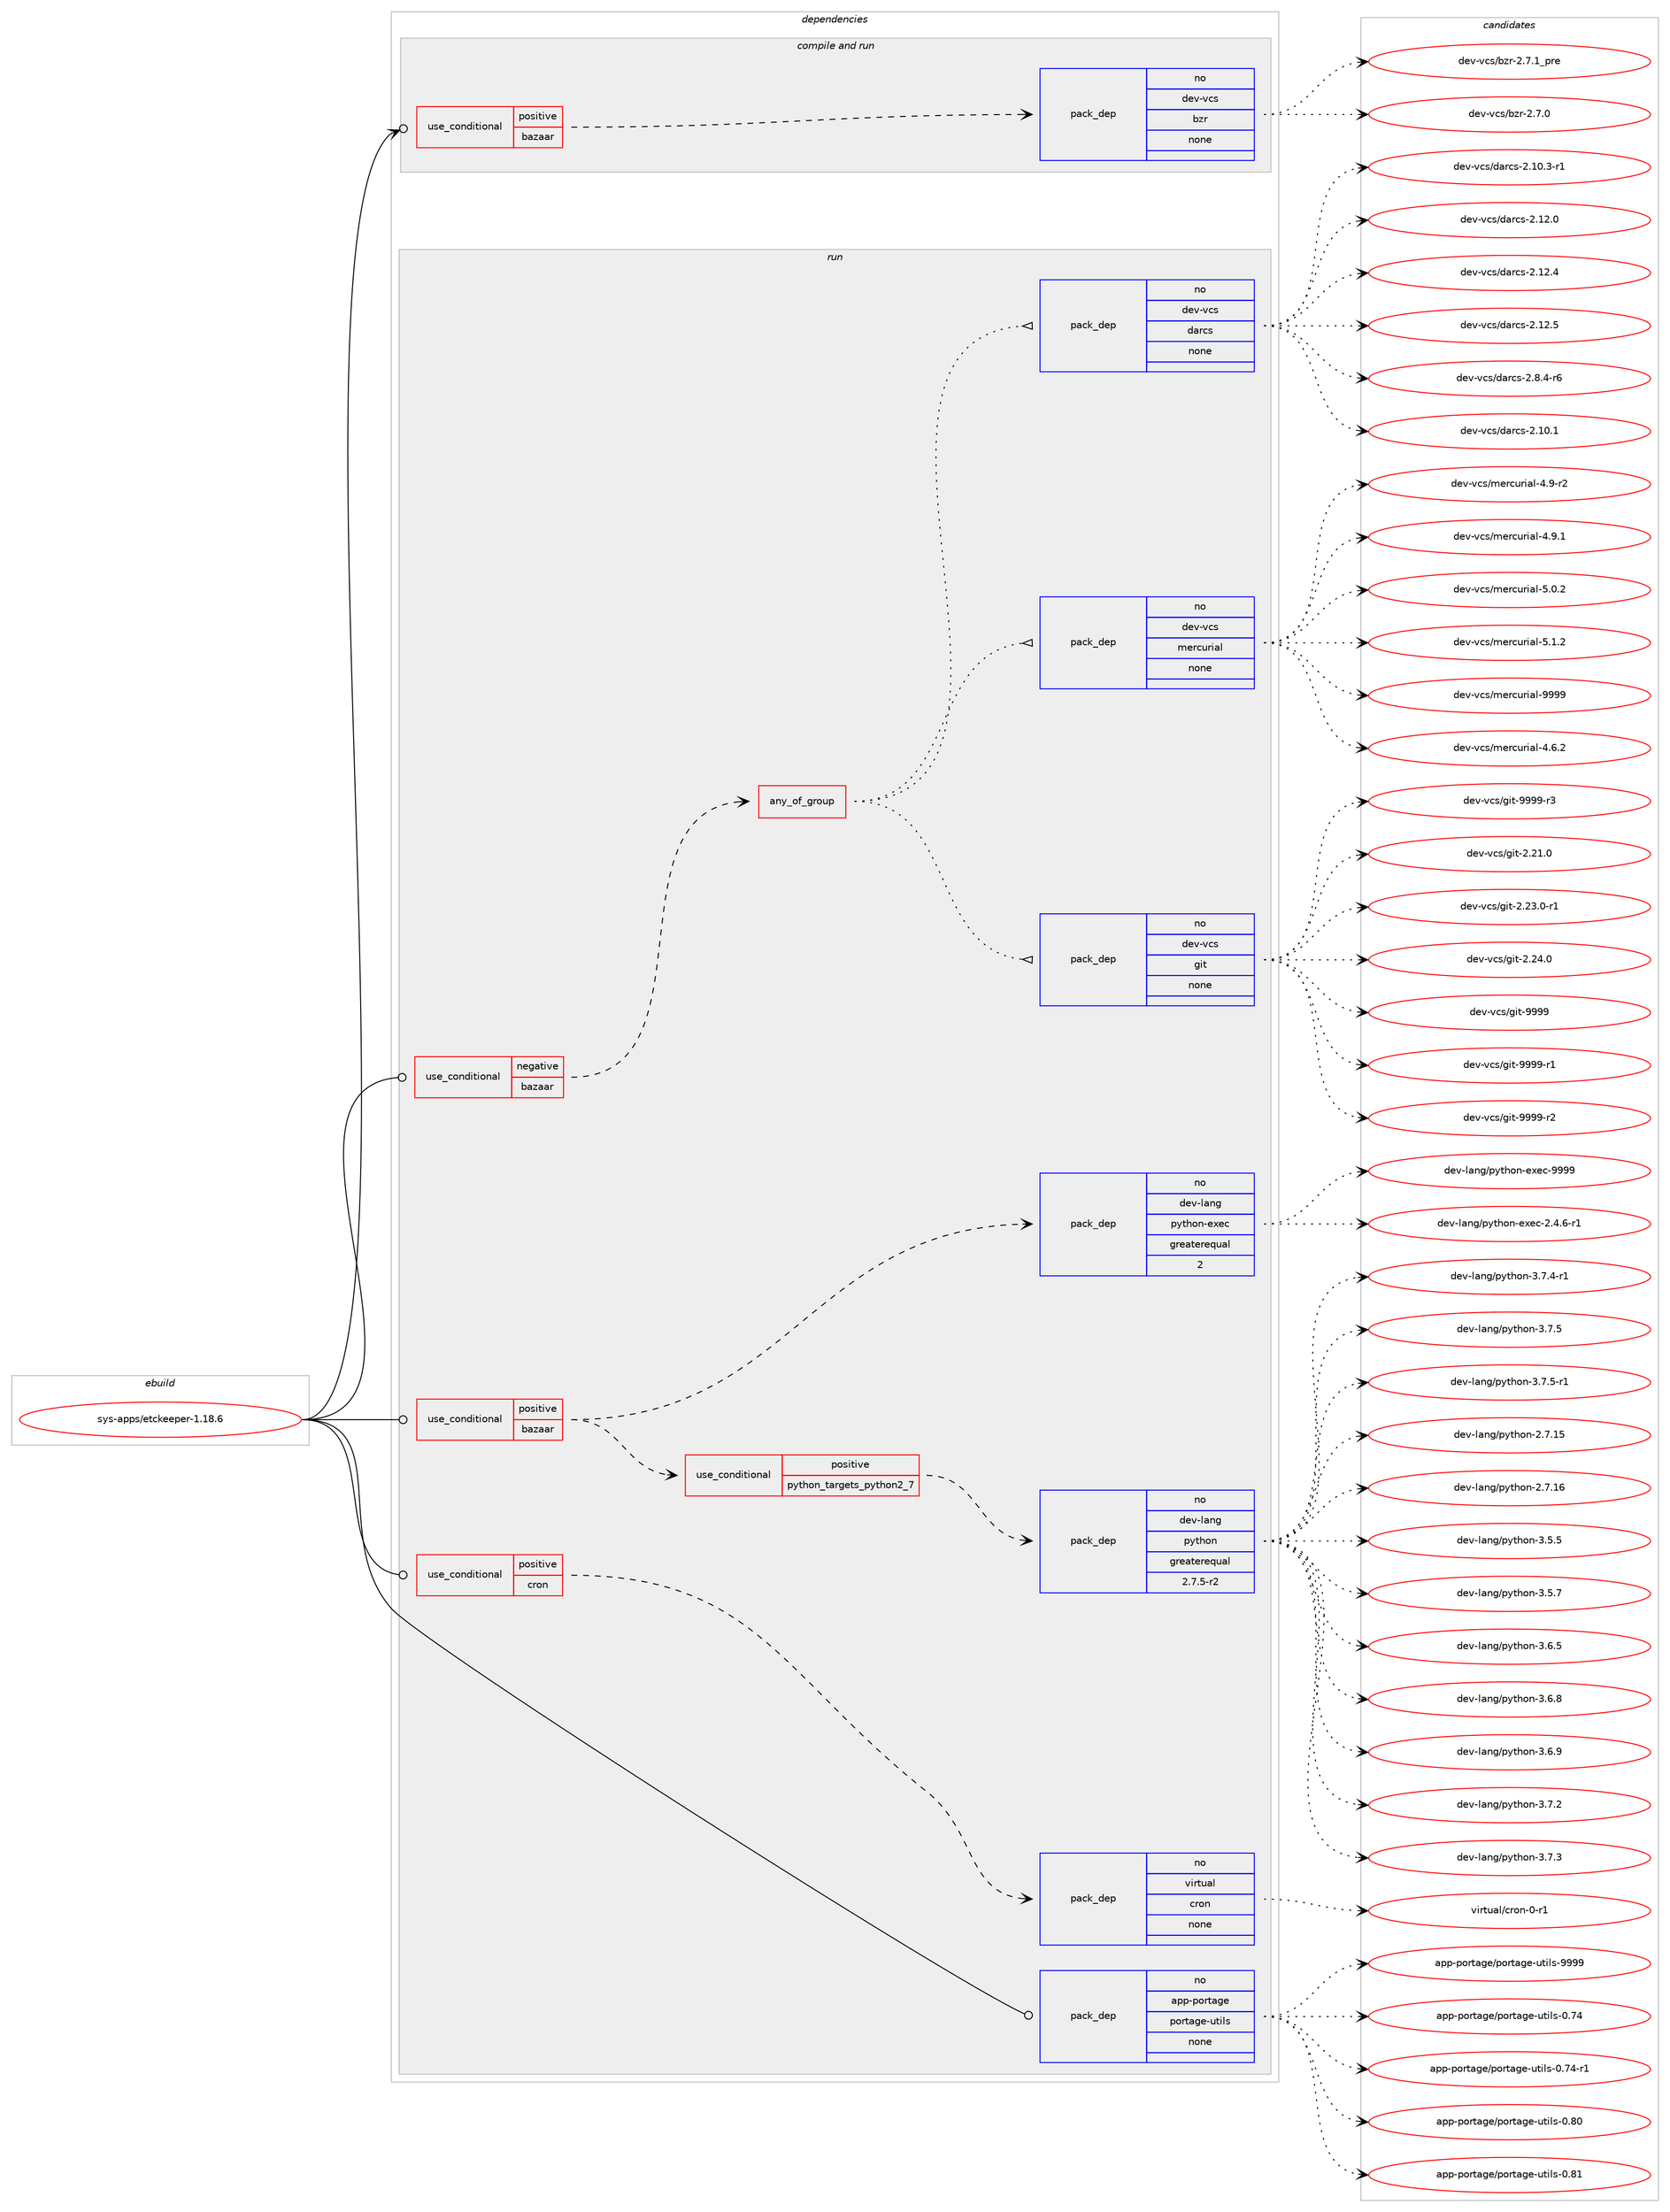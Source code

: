 digraph prolog {

# *************
# Graph options
# *************

newrank=true;
concentrate=true;
compound=true;
graph [rankdir=LR,fontname=Helvetica,fontsize=10,ranksep=1.5];#, ranksep=2.5, nodesep=0.2];
edge  [arrowhead=vee];
node  [fontname=Helvetica,fontsize=10];

# **********
# The ebuild
# **********

subgraph cluster_leftcol {
color=gray;
rank=same;
label=<<i>ebuild</i>>;
id [label="sys-apps/etckeeper-1.18.6", color=red, width=4, href="../sys-apps/etckeeper-1.18.6.svg"];
}

# ****************
# The dependencies
# ****************

subgraph cluster_midcol {
color=gray;
label=<<i>dependencies</i>>;
subgraph cluster_compile {
fillcolor="#eeeeee";
style=filled;
label=<<i>compile</i>>;
}
subgraph cluster_compileandrun {
fillcolor="#eeeeee";
style=filled;
label=<<i>compile and run</i>>;
subgraph cond210435 {
dependency874352 [label=<<TABLE BORDER="0" CELLBORDER="1" CELLSPACING="0" CELLPADDING="4"><TR><TD ROWSPAN="3" CELLPADDING="10">use_conditional</TD></TR><TR><TD>positive</TD></TR><TR><TD>bazaar</TD></TR></TABLE>>, shape=none, color=red];
subgraph pack648585 {
dependency874353 [label=<<TABLE BORDER="0" CELLBORDER="1" CELLSPACING="0" CELLPADDING="4" WIDTH="220"><TR><TD ROWSPAN="6" CELLPADDING="30">pack_dep</TD></TR><TR><TD WIDTH="110">no</TD></TR><TR><TD>dev-vcs</TD></TR><TR><TD>bzr</TD></TR><TR><TD>none</TD></TR><TR><TD></TD></TR></TABLE>>, shape=none, color=blue];
}
dependency874352:e -> dependency874353:w [weight=20,style="dashed",arrowhead="vee"];
}
id:e -> dependency874352:w [weight=20,style="solid",arrowhead="odotvee"];
}
subgraph cluster_run {
fillcolor="#eeeeee";
style=filled;
label=<<i>run</i>>;
subgraph cond210436 {
dependency874354 [label=<<TABLE BORDER="0" CELLBORDER="1" CELLSPACING="0" CELLPADDING="4"><TR><TD ROWSPAN="3" CELLPADDING="10">use_conditional</TD></TR><TR><TD>negative</TD></TR><TR><TD>bazaar</TD></TR></TABLE>>, shape=none, color=red];
subgraph any14809 {
dependency874355 [label=<<TABLE BORDER="0" CELLBORDER="1" CELLSPACING="0" CELLPADDING="4"><TR><TD CELLPADDING="10">any_of_group</TD></TR></TABLE>>, shape=none, color=red];subgraph pack648586 {
dependency874356 [label=<<TABLE BORDER="0" CELLBORDER="1" CELLSPACING="0" CELLPADDING="4" WIDTH="220"><TR><TD ROWSPAN="6" CELLPADDING="30">pack_dep</TD></TR><TR><TD WIDTH="110">no</TD></TR><TR><TD>dev-vcs</TD></TR><TR><TD>git</TD></TR><TR><TD>none</TD></TR><TR><TD></TD></TR></TABLE>>, shape=none, color=blue];
}
dependency874355:e -> dependency874356:w [weight=20,style="dotted",arrowhead="oinv"];
subgraph pack648587 {
dependency874357 [label=<<TABLE BORDER="0" CELLBORDER="1" CELLSPACING="0" CELLPADDING="4" WIDTH="220"><TR><TD ROWSPAN="6" CELLPADDING="30">pack_dep</TD></TR><TR><TD WIDTH="110">no</TD></TR><TR><TD>dev-vcs</TD></TR><TR><TD>mercurial</TD></TR><TR><TD>none</TD></TR><TR><TD></TD></TR></TABLE>>, shape=none, color=blue];
}
dependency874355:e -> dependency874357:w [weight=20,style="dotted",arrowhead="oinv"];
subgraph pack648588 {
dependency874358 [label=<<TABLE BORDER="0" CELLBORDER="1" CELLSPACING="0" CELLPADDING="4" WIDTH="220"><TR><TD ROWSPAN="6" CELLPADDING="30">pack_dep</TD></TR><TR><TD WIDTH="110">no</TD></TR><TR><TD>dev-vcs</TD></TR><TR><TD>darcs</TD></TR><TR><TD>none</TD></TR><TR><TD></TD></TR></TABLE>>, shape=none, color=blue];
}
dependency874355:e -> dependency874358:w [weight=20,style="dotted",arrowhead="oinv"];
}
dependency874354:e -> dependency874355:w [weight=20,style="dashed",arrowhead="vee"];
}
id:e -> dependency874354:w [weight=20,style="solid",arrowhead="odot"];
subgraph cond210437 {
dependency874359 [label=<<TABLE BORDER="0" CELLBORDER="1" CELLSPACING="0" CELLPADDING="4"><TR><TD ROWSPAN="3" CELLPADDING="10">use_conditional</TD></TR><TR><TD>positive</TD></TR><TR><TD>bazaar</TD></TR></TABLE>>, shape=none, color=red];
subgraph cond210438 {
dependency874360 [label=<<TABLE BORDER="0" CELLBORDER="1" CELLSPACING="0" CELLPADDING="4"><TR><TD ROWSPAN="3" CELLPADDING="10">use_conditional</TD></TR><TR><TD>positive</TD></TR><TR><TD>python_targets_python2_7</TD></TR></TABLE>>, shape=none, color=red];
subgraph pack648589 {
dependency874361 [label=<<TABLE BORDER="0" CELLBORDER="1" CELLSPACING="0" CELLPADDING="4" WIDTH="220"><TR><TD ROWSPAN="6" CELLPADDING="30">pack_dep</TD></TR><TR><TD WIDTH="110">no</TD></TR><TR><TD>dev-lang</TD></TR><TR><TD>python</TD></TR><TR><TD>greaterequal</TD></TR><TR><TD>2.7.5-r2</TD></TR></TABLE>>, shape=none, color=blue];
}
dependency874360:e -> dependency874361:w [weight=20,style="dashed",arrowhead="vee"];
}
dependency874359:e -> dependency874360:w [weight=20,style="dashed",arrowhead="vee"];
subgraph pack648590 {
dependency874362 [label=<<TABLE BORDER="0" CELLBORDER="1" CELLSPACING="0" CELLPADDING="4" WIDTH="220"><TR><TD ROWSPAN="6" CELLPADDING="30">pack_dep</TD></TR><TR><TD WIDTH="110">no</TD></TR><TR><TD>dev-lang</TD></TR><TR><TD>python-exec</TD></TR><TR><TD>greaterequal</TD></TR><TR><TD>2</TD></TR></TABLE>>, shape=none, color=blue];
}
dependency874359:e -> dependency874362:w [weight=20,style="dashed",arrowhead="vee"];
}
id:e -> dependency874359:w [weight=20,style="solid",arrowhead="odot"];
subgraph cond210439 {
dependency874363 [label=<<TABLE BORDER="0" CELLBORDER="1" CELLSPACING="0" CELLPADDING="4"><TR><TD ROWSPAN="3" CELLPADDING="10">use_conditional</TD></TR><TR><TD>positive</TD></TR><TR><TD>cron</TD></TR></TABLE>>, shape=none, color=red];
subgraph pack648591 {
dependency874364 [label=<<TABLE BORDER="0" CELLBORDER="1" CELLSPACING="0" CELLPADDING="4" WIDTH="220"><TR><TD ROWSPAN="6" CELLPADDING="30">pack_dep</TD></TR><TR><TD WIDTH="110">no</TD></TR><TR><TD>virtual</TD></TR><TR><TD>cron</TD></TR><TR><TD>none</TD></TR><TR><TD></TD></TR></TABLE>>, shape=none, color=blue];
}
dependency874363:e -> dependency874364:w [weight=20,style="dashed",arrowhead="vee"];
}
id:e -> dependency874363:w [weight=20,style="solid",arrowhead="odot"];
subgraph pack648592 {
dependency874365 [label=<<TABLE BORDER="0" CELLBORDER="1" CELLSPACING="0" CELLPADDING="4" WIDTH="220"><TR><TD ROWSPAN="6" CELLPADDING="30">pack_dep</TD></TR><TR><TD WIDTH="110">no</TD></TR><TR><TD>app-portage</TD></TR><TR><TD>portage-utils</TD></TR><TR><TD>none</TD></TR><TR><TD></TD></TR></TABLE>>, shape=none, color=blue];
}
id:e -> dependency874365:w [weight=20,style="solid",arrowhead="odot"];
}
}

# **************
# The candidates
# **************

subgraph cluster_choices {
rank=same;
color=gray;
label=<<i>candidates</i>>;

subgraph choice648585 {
color=black;
nodesep=1;
choice10010111845118991154798122114455046554648 [label="dev-vcs/bzr-2.7.0", color=red, width=4,href="../dev-vcs/bzr-2.7.0.svg"];
choice1001011184511899115479812211445504655464995112114101 [label="dev-vcs/bzr-2.7.1_pre", color=red, width=4,href="../dev-vcs/bzr-2.7.1_pre.svg"];
dependency874353:e -> choice10010111845118991154798122114455046554648:w [style=dotted,weight="100"];
dependency874353:e -> choice1001011184511899115479812211445504655464995112114101:w [style=dotted,weight="100"];
}
subgraph choice648586 {
color=black;
nodesep=1;
choice10010111845118991154710310511645504650494648 [label="dev-vcs/git-2.21.0", color=red, width=4,href="../dev-vcs/git-2.21.0.svg"];
choice100101118451189911547103105116455046505146484511449 [label="dev-vcs/git-2.23.0-r1", color=red, width=4,href="../dev-vcs/git-2.23.0-r1.svg"];
choice10010111845118991154710310511645504650524648 [label="dev-vcs/git-2.24.0", color=red, width=4,href="../dev-vcs/git-2.24.0.svg"];
choice1001011184511899115471031051164557575757 [label="dev-vcs/git-9999", color=red, width=4,href="../dev-vcs/git-9999.svg"];
choice10010111845118991154710310511645575757574511449 [label="dev-vcs/git-9999-r1", color=red, width=4,href="../dev-vcs/git-9999-r1.svg"];
choice10010111845118991154710310511645575757574511450 [label="dev-vcs/git-9999-r2", color=red, width=4,href="../dev-vcs/git-9999-r2.svg"];
choice10010111845118991154710310511645575757574511451 [label="dev-vcs/git-9999-r3", color=red, width=4,href="../dev-vcs/git-9999-r3.svg"];
dependency874356:e -> choice10010111845118991154710310511645504650494648:w [style=dotted,weight="100"];
dependency874356:e -> choice100101118451189911547103105116455046505146484511449:w [style=dotted,weight="100"];
dependency874356:e -> choice10010111845118991154710310511645504650524648:w [style=dotted,weight="100"];
dependency874356:e -> choice1001011184511899115471031051164557575757:w [style=dotted,weight="100"];
dependency874356:e -> choice10010111845118991154710310511645575757574511449:w [style=dotted,weight="100"];
dependency874356:e -> choice10010111845118991154710310511645575757574511450:w [style=dotted,weight="100"];
dependency874356:e -> choice10010111845118991154710310511645575757574511451:w [style=dotted,weight="100"];
}
subgraph choice648587 {
color=black;
nodesep=1;
choice1001011184511899115471091011149911711410597108455246544650 [label="dev-vcs/mercurial-4.6.2", color=red, width=4,href="../dev-vcs/mercurial-4.6.2.svg"];
choice1001011184511899115471091011149911711410597108455246574511450 [label="dev-vcs/mercurial-4.9-r2", color=red, width=4,href="../dev-vcs/mercurial-4.9-r2.svg"];
choice1001011184511899115471091011149911711410597108455246574649 [label="dev-vcs/mercurial-4.9.1", color=red, width=4,href="../dev-vcs/mercurial-4.9.1.svg"];
choice1001011184511899115471091011149911711410597108455346484650 [label="dev-vcs/mercurial-5.0.2", color=red, width=4,href="../dev-vcs/mercurial-5.0.2.svg"];
choice1001011184511899115471091011149911711410597108455346494650 [label="dev-vcs/mercurial-5.1.2", color=red, width=4,href="../dev-vcs/mercurial-5.1.2.svg"];
choice10010111845118991154710910111499117114105971084557575757 [label="dev-vcs/mercurial-9999", color=red, width=4,href="../dev-vcs/mercurial-9999.svg"];
dependency874357:e -> choice1001011184511899115471091011149911711410597108455246544650:w [style=dotted,weight="100"];
dependency874357:e -> choice1001011184511899115471091011149911711410597108455246574511450:w [style=dotted,weight="100"];
dependency874357:e -> choice1001011184511899115471091011149911711410597108455246574649:w [style=dotted,weight="100"];
dependency874357:e -> choice1001011184511899115471091011149911711410597108455346484650:w [style=dotted,weight="100"];
dependency874357:e -> choice1001011184511899115471091011149911711410597108455346494650:w [style=dotted,weight="100"];
dependency874357:e -> choice10010111845118991154710910111499117114105971084557575757:w [style=dotted,weight="100"];
}
subgraph choice648588 {
color=black;
nodesep=1;
choice100101118451189911547100971149911545504649484649 [label="dev-vcs/darcs-2.10.1", color=red, width=4,href="../dev-vcs/darcs-2.10.1.svg"];
choice1001011184511899115471009711499115455046494846514511449 [label="dev-vcs/darcs-2.10.3-r1", color=red, width=4,href="../dev-vcs/darcs-2.10.3-r1.svg"];
choice100101118451189911547100971149911545504649504648 [label="dev-vcs/darcs-2.12.0", color=red, width=4,href="../dev-vcs/darcs-2.12.0.svg"];
choice100101118451189911547100971149911545504649504652 [label="dev-vcs/darcs-2.12.4", color=red, width=4,href="../dev-vcs/darcs-2.12.4.svg"];
choice100101118451189911547100971149911545504649504653 [label="dev-vcs/darcs-2.12.5", color=red, width=4,href="../dev-vcs/darcs-2.12.5.svg"];
choice10010111845118991154710097114991154550465646524511454 [label="dev-vcs/darcs-2.8.4-r6", color=red, width=4,href="../dev-vcs/darcs-2.8.4-r6.svg"];
dependency874358:e -> choice100101118451189911547100971149911545504649484649:w [style=dotted,weight="100"];
dependency874358:e -> choice1001011184511899115471009711499115455046494846514511449:w [style=dotted,weight="100"];
dependency874358:e -> choice100101118451189911547100971149911545504649504648:w [style=dotted,weight="100"];
dependency874358:e -> choice100101118451189911547100971149911545504649504652:w [style=dotted,weight="100"];
dependency874358:e -> choice100101118451189911547100971149911545504649504653:w [style=dotted,weight="100"];
dependency874358:e -> choice10010111845118991154710097114991154550465646524511454:w [style=dotted,weight="100"];
}
subgraph choice648589 {
color=black;
nodesep=1;
choice10010111845108971101034711212111610411111045504655464953 [label="dev-lang/python-2.7.15", color=red, width=4,href="../dev-lang/python-2.7.15.svg"];
choice10010111845108971101034711212111610411111045504655464954 [label="dev-lang/python-2.7.16", color=red, width=4,href="../dev-lang/python-2.7.16.svg"];
choice100101118451089711010347112121116104111110455146534653 [label="dev-lang/python-3.5.5", color=red, width=4,href="../dev-lang/python-3.5.5.svg"];
choice100101118451089711010347112121116104111110455146534655 [label="dev-lang/python-3.5.7", color=red, width=4,href="../dev-lang/python-3.5.7.svg"];
choice100101118451089711010347112121116104111110455146544653 [label="dev-lang/python-3.6.5", color=red, width=4,href="../dev-lang/python-3.6.5.svg"];
choice100101118451089711010347112121116104111110455146544656 [label="dev-lang/python-3.6.8", color=red, width=4,href="../dev-lang/python-3.6.8.svg"];
choice100101118451089711010347112121116104111110455146544657 [label="dev-lang/python-3.6.9", color=red, width=4,href="../dev-lang/python-3.6.9.svg"];
choice100101118451089711010347112121116104111110455146554650 [label="dev-lang/python-3.7.2", color=red, width=4,href="../dev-lang/python-3.7.2.svg"];
choice100101118451089711010347112121116104111110455146554651 [label="dev-lang/python-3.7.3", color=red, width=4,href="../dev-lang/python-3.7.3.svg"];
choice1001011184510897110103471121211161041111104551465546524511449 [label="dev-lang/python-3.7.4-r1", color=red, width=4,href="../dev-lang/python-3.7.4-r1.svg"];
choice100101118451089711010347112121116104111110455146554653 [label="dev-lang/python-3.7.5", color=red, width=4,href="../dev-lang/python-3.7.5.svg"];
choice1001011184510897110103471121211161041111104551465546534511449 [label="dev-lang/python-3.7.5-r1", color=red, width=4,href="../dev-lang/python-3.7.5-r1.svg"];
dependency874361:e -> choice10010111845108971101034711212111610411111045504655464953:w [style=dotted,weight="100"];
dependency874361:e -> choice10010111845108971101034711212111610411111045504655464954:w [style=dotted,weight="100"];
dependency874361:e -> choice100101118451089711010347112121116104111110455146534653:w [style=dotted,weight="100"];
dependency874361:e -> choice100101118451089711010347112121116104111110455146534655:w [style=dotted,weight="100"];
dependency874361:e -> choice100101118451089711010347112121116104111110455146544653:w [style=dotted,weight="100"];
dependency874361:e -> choice100101118451089711010347112121116104111110455146544656:w [style=dotted,weight="100"];
dependency874361:e -> choice100101118451089711010347112121116104111110455146544657:w [style=dotted,weight="100"];
dependency874361:e -> choice100101118451089711010347112121116104111110455146554650:w [style=dotted,weight="100"];
dependency874361:e -> choice100101118451089711010347112121116104111110455146554651:w [style=dotted,weight="100"];
dependency874361:e -> choice1001011184510897110103471121211161041111104551465546524511449:w [style=dotted,weight="100"];
dependency874361:e -> choice100101118451089711010347112121116104111110455146554653:w [style=dotted,weight="100"];
dependency874361:e -> choice1001011184510897110103471121211161041111104551465546534511449:w [style=dotted,weight="100"];
}
subgraph choice648590 {
color=black;
nodesep=1;
choice10010111845108971101034711212111610411111045101120101994550465246544511449 [label="dev-lang/python-exec-2.4.6-r1", color=red, width=4,href="../dev-lang/python-exec-2.4.6-r1.svg"];
choice10010111845108971101034711212111610411111045101120101994557575757 [label="dev-lang/python-exec-9999", color=red, width=4,href="../dev-lang/python-exec-9999.svg"];
dependency874362:e -> choice10010111845108971101034711212111610411111045101120101994550465246544511449:w [style=dotted,weight="100"];
dependency874362:e -> choice10010111845108971101034711212111610411111045101120101994557575757:w [style=dotted,weight="100"];
}
subgraph choice648591 {
color=black;
nodesep=1;
choice11810511411611797108479911411111045484511449 [label="virtual/cron-0-r1", color=red, width=4,href="../virtual/cron-0-r1.svg"];
dependency874364:e -> choice11810511411611797108479911411111045484511449:w [style=dotted,weight="100"];
}
subgraph choice648592 {
color=black;
nodesep=1;
choice9711211245112111114116971031014711211111411697103101451171161051081154548465552 [label="app-portage/portage-utils-0.74", color=red, width=4,href="../app-portage/portage-utils-0.74.svg"];
choice97112112451121111141169710310147112111114116971031014511711610510811545484655524511449 [label="app-portage/portage-utils-0.74-r1", color=red, width=4,href="../app-portage/portage-utils-0.74-r1.svg"];
choice9711211245112111114116971031014711211111411697103101451171161051081154548465648 [label="app-portage/portage-utils-0.80", color=red, width=4,href="../app-portage/portage-utils-0.80.svg"];
choice9711211245112111114116971031014711211111411697103101451171161051081154548465649 [label="app-portage/portage-utils-0.81", color=red, width=4,href="../app-portage/portage-utils-0.81.svg"];
choice9711211245112111114116971031014711211111411697103101451171161051081154557575757 [label="app-portage/portage-utils-9999", color=red, width=4,href="../app-portage/portage-utils-9999.svg"];
dependency874365:e -> choice9711211245112111114116971031014711211111411697103101451171161051081154548465552:w [style=dotted,weight="100"];
dependency874365:e -> choice97112112451121111141169710310147112111114116971031014511711610510811545484655524511449:w [style=dotted,weight="100"];
dependency874365:e -> choice9711211245112111114116971031014711211111411697103101451171161051081154548465648:w [style=dotted,weight="100"];
dependency874365:e -> choice9711211245112111114116971031014711211111411697103101451171161051081154548465649:w [style=dotted,weight="100"];
dependency874365:e -> choice9711211245112111114116971031014711211111411697103101451171161051081154557575757:w [style=dotted,weight="100"];
}
}

}
